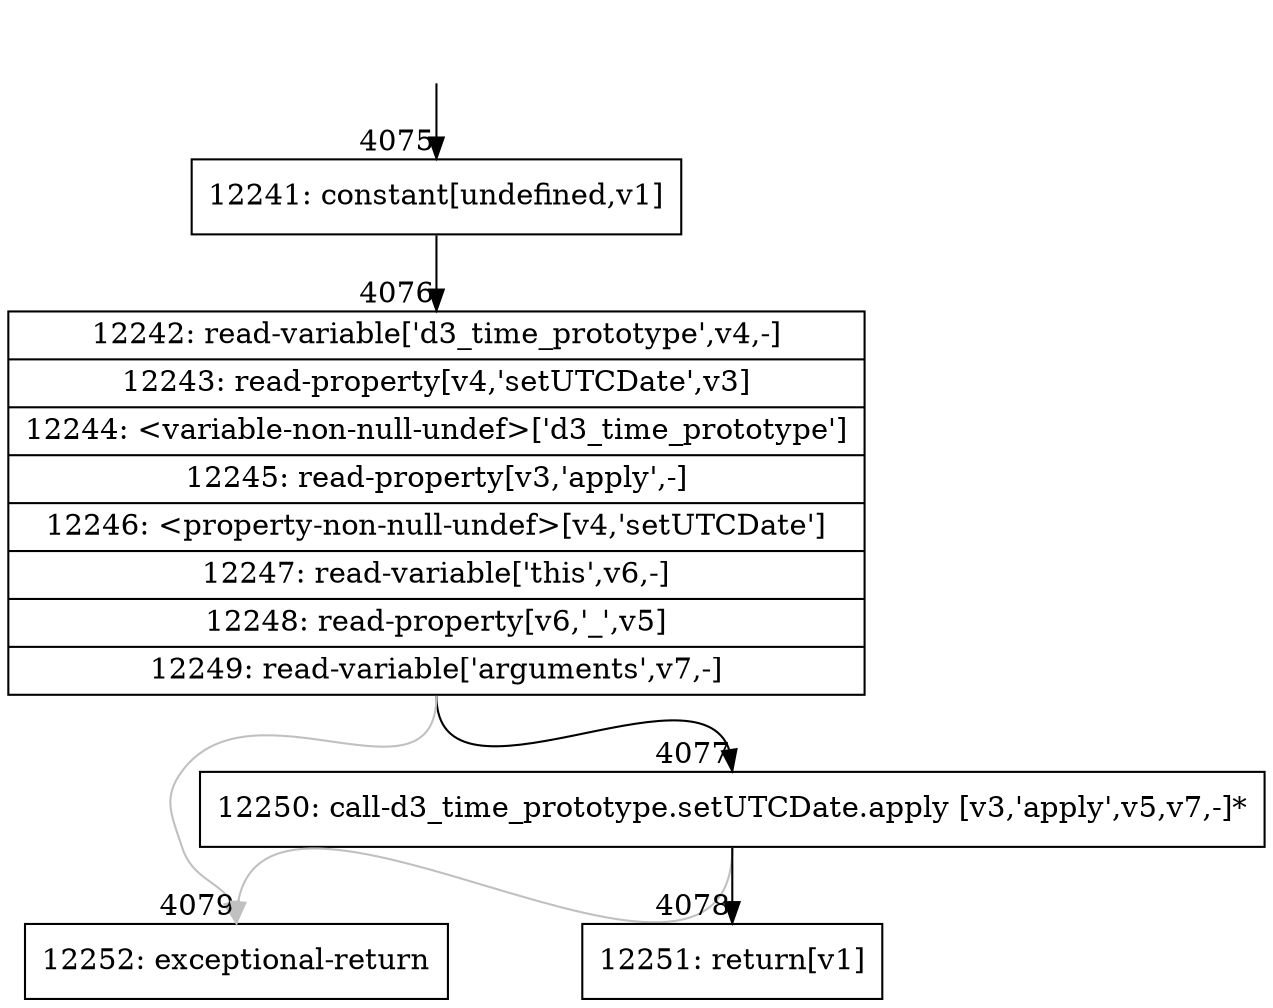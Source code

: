 digraph {
rankdir="TD"
BB_entry373[shape=none,label=""];
BB_entry373 -> BB4075 [tailport=s, headport=n, headlabel="    4075"]
BB4075 [shape=record label="{12241: constant[undefined,v1]}" ] 
BB4075 -> BB4076 [tailport=s, headport=n, headlabel="      4076"]
BB4076 [shape=record label="{12242: read-variable['d3_time_prototype',v4,-]|12243: read-property[v4,'setUTCDate',v3]|12244: \<variable-non-null-undef\>['d3_time_prototype']|12245: read-property[v3,'apply',-]|12246: \<property-non-null-undef\>[v4,'setUTCDate']|12247: read-variable['this',v6,-]|12248: read-property[v6,'_',v5]|12249: read-variable['arguments',v7,-]}" ] 
BB4076 -> BB4077 [tailport=s, headport=n, headlabel="      4077"]
BB4076 -> BB4079 [tailport=s, headport=n, color=gray, headlabel="      4079"]
BB4077 [shape=record label="{12250: call-d3_time_prototype.setUTCDate.apply [v3,'apply',v5,v7,-]*}" ] 
BB4077 -> BB4078 [tailport=s, headport=n, headlabel="      4078"]
BB4077 -> BB4079 [tailport=s, headport=n, color=gray]
BB4078 [shape=record label="{12251: return[v1]}" ] 
BB4079 [shape=record label="{12252: exceptional-return}" ] 
//#$~ 2369
}

